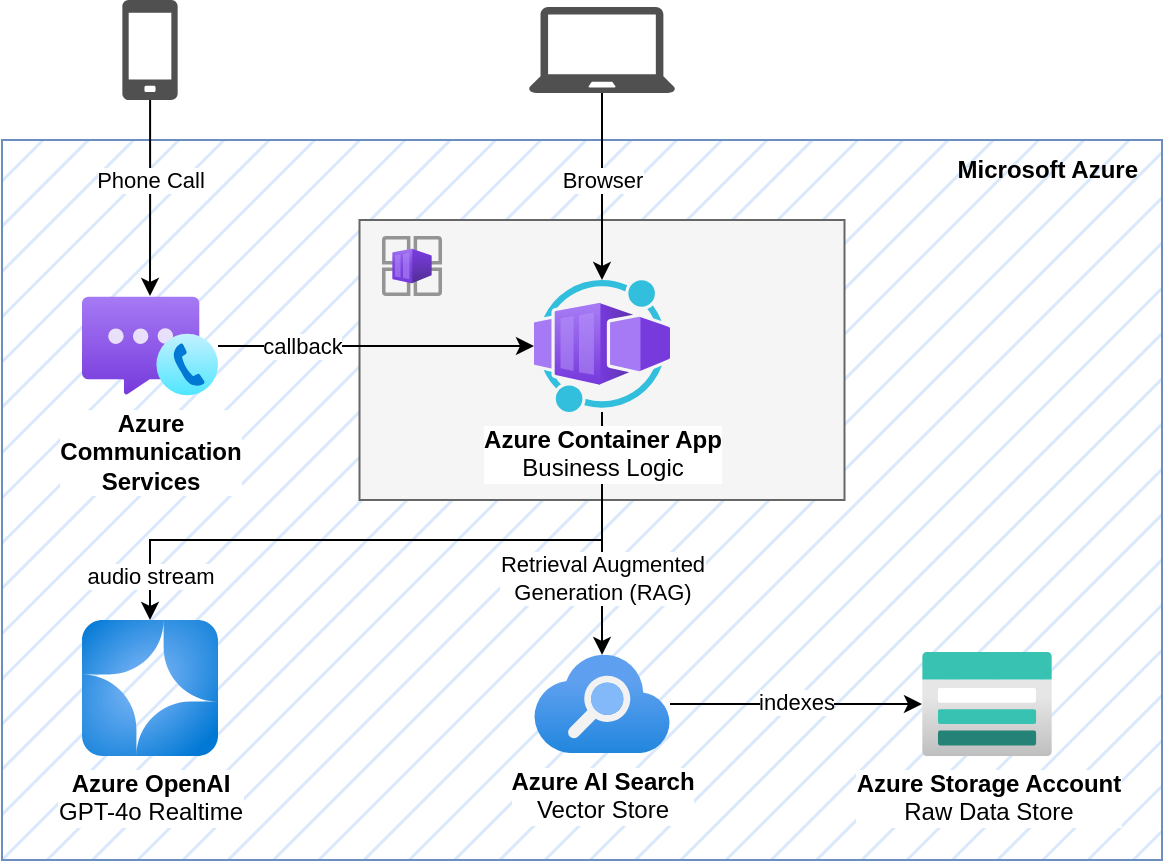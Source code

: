 <mxfile version="26.2.2">
  <diagram name="Page-1" id="QHCR87cHFo068fvsfJMM">
    <mxGraphModel dx="2378" dy="1562" grid="1" gridSize="10" guides="1" tooltips="1" connect="1" arrows="1" fold="1" page="1" pageScale="1" pageWidth="850" pageHeight="1100" math="0" shadow="0">
      <root>
        <mxCell id="0" />
        <mxCell id="1" parent="0" />
        <mxCell id="mQ0MvtLYXcvH7dRVrLAp-13" value="" style="rounded=0;whiteSpace=wrap;html=1;fillColor=#dae8fc;strokeColor=#6c8ebf;fillStyle=hatch;gradientColor=none;" parent="1" vertex="1">
          <mxGeometry x="160" y="320" width="580" height="360" as="geometry" />
        </mxCell>
        <mxCell id="mQ0MvtLYXcvH7dRVrLAp-8" value="" style="rounded=0;whiteSpace=wrap;html=1;fillColor=#f5f5f5;fontColor=#333333;strokeColor=#666666;" parent="1" vertex="1">
          <mxGeometry x="338.75" y="360" width="242.5" height="140" as="geometry" />
        </mxCell>
        <mxCell id="mQ0MvtLYXcvH7dRVrLAp-12" style="edgeStyle=orthogonalEdgeStyle;rounded=0;orthogonalLoop=1;jettySize=auto;html=1;" parent="1" source="mQ0MvtLYXcvH7dRVrLAp-1" target="mQ0MvtLYXcvH7dRVrLAp-7" edge="1">
          <mxGeometry relative="1" as="geometry" />
        </mxCell>
        <mxCell id="mQ0MvtLYXcvH7dRVrLAp-16" value="Browser" style="edgeLabel;html=1;align=center;verticalAlign=middle;resizable=0;points=[];" parent="mQ0MvtLYXcvH7dRVrLAp-12" vertex="1" connectable="0">
          <mxGeometry x="-0.069" relative="1" as="geometry">
            <mxPoint as="offset" />
          </mxGeometry>
        </mxCell>
        <mxCell id="mQ0MvtLYXcvH7dRVrLAp-1" value="" style="sketch=0;pointerEvents=1;shadow=0;dashed=0;html=1;strokeColor=none;fillColor=#505050;labelPosition=center;verticalLabelPosition=bottom;verticalAlign=top;outlineConnect=0;align=center;shape=mxgraph.office.devices.laptop;" parent="1" vertex="1">
          <mxGeometry x="423.38" y="253.54" width="73.24" height="42.93" as="geometry" />
        </mxCell>
        <mxCell id="mQ0MvtLYXcvH7dRVrLAp-14" style="edgeStyle=orthogonalEdgeStyle;rounded=0;orthogonalLoop=1;jettySize=auto;html=1;" parent="1" source="mQ0MvtLYXcvH7dRVrLAp-5" target="mQ0MvtLYXcvH7dRVrLAp-9" edge="1">
          <mxGeometry relative="1" as="geometry" />
        </mxCell>
        <mxCell id="mQ0MvtLYXcvH7dRVrLAp-15" value="Phone Call" style="edgeLabel;html=1;align=center;verticalAlign=middle;resizable=0;points=[];labelBackgroundColor=default;" parent="mQ0MvtLYXcvH7dRVrLAp-14" vertex="1" connectable="0">
          <mxGeometry x="0.107" y="1" relative="1" as="geometry">
            <mxPoint x="-1" y="-15" as="offset" />
          </mxGeometry>
        </mxCell>
        <mxCell id="mQ0MvtLYXcvH7dRVrLAp-5" value="" style="sketch=0;pointerEvents=1;shadow=0;dashed=0;html=1;strokeColor=none;fillColor=#505050;labelPosition=center;verticalLabelPosition=bottom;verticalAlign=top;outlineConnect=0;align=center;shape=mxgraph.office.devices.cell_phone_generic;" parent="1" vertex="1">
          <mxGeometry x="220.18" y="250" width="27.65" height="50" as="geometry" />
        </mxCell>
        <mxCell id="mQ0MvtLYXcvH7dRVrLAp-6" value="" style="image;aspect=fixed;html=1;points=[];align=center;fontSize=12;image=img/lib/azure2/other/Container_App_Environments.svg;" parent="1" vertex="1">
          <mxGeometry x="350" y="368" width="30" height="30" as="geometry" />
        </mxCell>
        <mxCell id="mQ0MvtLYXcvH7dRVrLAp-19" style="edgeStyle=orthogonalEdgeStyle;rounded=0;orthogonalLoop=1;jettySize=auto;html=1;" parent="1" source="mQ0MvtLYXcvH7dRVrLAp-7" target="mQ0MvtLYXcvH7dRVrLAp-10" edge="1">
          <mxGeometry relative="1" as="geometry" />
        </mxCell>
        <mxCell id="mQ0MvtLYXcvH7dRVrLAp-21" value="Retrieval Augmented &lt;br&gt;Generation (RAG)" style="edgeLabel;html=1;align=center;verticalAlign=middle;resizable=0;points=[];labelBackgroundColor=default;" parent="mQ0MvtLYXcvH7dRVrLAp-19" vertex="1" connectable="0">
          <mxGeometry x="0.368" relative="1" as="geometry">
            <mxPoint as="offset" />
          </mxGeometry>
        </mxCell>
        <mxCell id="mQ0MvtLYXcvH7dRVrLAp-28" style="edgeStyle=orthogonalEdgeStyle;rounded=0;orthogonalLoop=1;jettySize=auto;html=1;" parent="1" source="mQ0MvtLYXcvH7dRVrLAp-7" target="mQ0MvtLYXcvH7dRVrLAp-27" edge="1">
          <mxGeometry relative="1" as="geometry">
            <Array as="points">
              <mxPoint x="460" y="520" />
              <mxPoint x="234" y="520" />
            </Array>
          </mxGeometry>
        </mxCell>
        <mxCell id="mQ0MvtLYXcvH7dRVrLAp-31" value="audio stream" style="edgeLabel;html=1;align=center;verticalAlign=middle;resizable=0;points=[];" parent="mQ0MvtLYXcvH7dRVrLAp-28" vertex="1" connectable="0">
          <mxGeometry x="0.863" relative="1" as="geometry">
            <mxPoint as="offset" />
          </mxGeometry>
        </mxCell>
        <mxCell id="mQ0MvtLYXcvH7dRVrLAp-7" value="&lt;b&gt;Azure Container App&lt;/b&gt;&lt;br&gt;Business Logic" style="image;aspect=fixed;html=1;points=[];align=center;fontSize=12;image=img/lib/azure2/other/Worker_Container_App.svg;" parent="1" vertex="1">
          <mxGeometry x="426" y="390" width="68" height="66" as="geometry" />
        </mxCell>
        <mxCell id="mQ0MvtLYXcvH7dRVrLAp-18" style="edgeStyle=orthogonalEdgeStyle;rounded=0;orthogonalLoop=1;jettySize=auto;html=1;" parent="1" source="mQ0MvtLYXcvH7dRVrLAp-9" target="mQ0MvtLYXcvH7dRVrLAp-7" edge="1">
          <mxGeometry relative="1" as="geometry" />
        </mxCell>
        <mxCell id="mQ0MvtLYXcvH7dRVrLAp-26" value="callback" style="edgeLabel;html=1;align=center;verticalAlign=middle;resizable=0;points=[];" parent="mQ0MvtLYXcvH7dRVrLAp-18" vertex="1" connectable="0">
          <mxGeometry x="0.009" relative="1" as="geometry">
            <mxPoint x="-38" as="offset" />
          </mxGeometry>
        </mxCell>
        <mxCell id="mQ0MvtLYXcvH7dRVrLAp-9" value="&lt;span&gt;&lt;b&gt;Azure &lt;br&gt;Communication &lt;br&gt;Services&lt;/b&gt;&lt;/span&gt;" style="image;aspect=fixed;html=1;points=[];align=center;fontSize=12;image=img/lib/azure2/other/Azure_Communication_Services.svg;" parent="1" vertex="1">
          <mxGeometry x="200" y="398" width="68" height="50" as="geometry" />
        </mxCell>
        <mxCell id="mQ0MvtLYXcvH7dRVrLAp-29" style="edgeStyle=orthogonalEdgeStyle;rounded=0;orthogonalLoop=1;jettySize=auto;html=1;" parent="1" source="mQ0MvtLYXcvH7dRVrLAp-10" target="mQ0MvtLYXcvH7dRVrLAp-11" edge="1">
          <mxGeometry relative="1" as="geometry" />
        </mxCell>
        <mxCell id="mQ0MvtLYXcvH7dRVrLAp-30" value="indexes" style="edgeLabel;html=1;align=center;verticalAlign=middle;resizable=0;points=[];" parent="mQ0MvtLYXcvH7dRVrLAp-29" vertex="1" connectable="0">
          <mxGeometry x="-0.001" relative="1" as="geometry">
            <mxPoint y="-1" as="offset" />
          </mxGeometry>
        </mxCell>
        <mxCell id="mQ0MvtLYXcvH7dRVrLAp-10" value="&lt;b&gt;Azure AI Search&lt;/b&gt;&lt;br&gt;Vector Store" style="image;aspect=fixed;html=1;points=[];align=center;fontSize=12;image=img/lib/azure2/app_services/Search_Services.svg;" parent="1" vertex="1">
          <mxGeometry x="426" y="577.44" width="68" height="49.12" as="geometry" />
        </mxCell>
        <mxCell id="mQ0MvtLYXcvH7dRVrLAp-11" value="&lt;b&gt;Azure Storage Account&lt;/b&gt;&lt;br&gt;Raw Data Store" style="image;aspect=fixed;html=1;points=[];align=center;fontSize=12;image=img/lib/azure2/storage/Storage_Accounts.svg;" parent="1" vertex="1">
          <mxGeometry x="620" y="576" width="65" height="52" as="geometry" />
        </mxCell>
        <mxCell id="mQ0MvtLYXcvH7dRVrLAp-25" value="Microsoft Azure" style="text;html=1;align=right;verticalAlign=middle;whiteSpace=wrap;rounded=0;fontStyle=1" parent="1" vertex="1">
          <mxGeometry x="600" y="320" width="130" height="30" as="geometry" />
        </mxCell>
        <mxCell id="mQ0MvtLYXcvH7dRVrLAp-27" value="&lt;b&gt;Azure OpenAI&lt;/b&gt;&lt;div&gt;GPT-4o Realtime&lt;/div&gt;" style="image;aspect=fixed;html=1;points=[];align=center;fontSize=12;image=img/lib/azure2/ai_machine_learning/Azure_OpenAI.svg;" parent="1" vertex="1">
          <mxGeometry x="200.01" y="560" width="68" height="68" as="geometry" />
        </mxCell>
      </root>
    </mxGraphModel>
  </diagram>
</mxfile>
